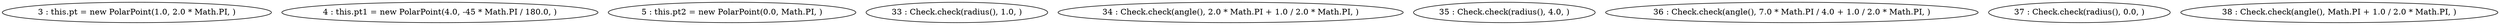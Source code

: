 digraph G {
"3 : this.pt = new PolarPoint(1.0, 2.0 * Math.PI, )"
"4 : this.pt1 = new PolarPoint(4.0, -45 * Math.PI / 180.0, )"
"5 : this.pt2 = new PolarPoint(0.0, Math.PI, )"
"33 : Check.check(radius(), 1.0, )"
"34 : Check.check(angle(), 2.0 * Math.PI + 1.0 / 2.0 * Math.PI, )"
"35 : Check.check(radius(), 4.0, )"
"36 : Check.check(angle(), 7.0 * Math.PI / 4.0 + 1.0 / 2.0 * Math.PI, )"
"37 : Check.check(radius(), 0.0, )"
"38 : Check.check(angle(), Math.PI + 1.0 / 2.0 * Math.PI, )"
}